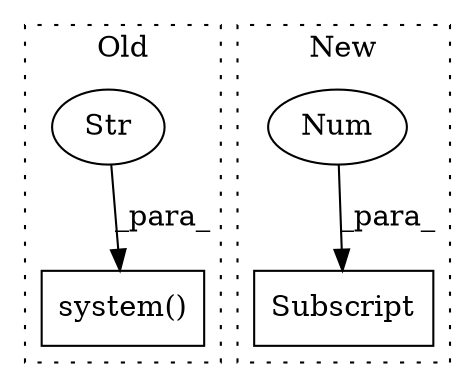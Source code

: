 digraph G {
subgraph cluster0 {
1 [label="system()" a="75" s="2198,2253" l="10,1" shape="box"];
3 [label="Str" a="66" s="2208" l="45" shape="ellipse"];
label = "Old";
style="dotted";
}
subgraph cluster1 {
2 [label="Subscript" a="63" s="1979,0" l="18,0" shape="box"];
4 [label="Num" a="76" s="1995" l="1" shape="ellipse"];
label = "New";
style="dotted";
}
3 -> 1 [label="_para_"];
4 -> 2 [label="_para_"];
}